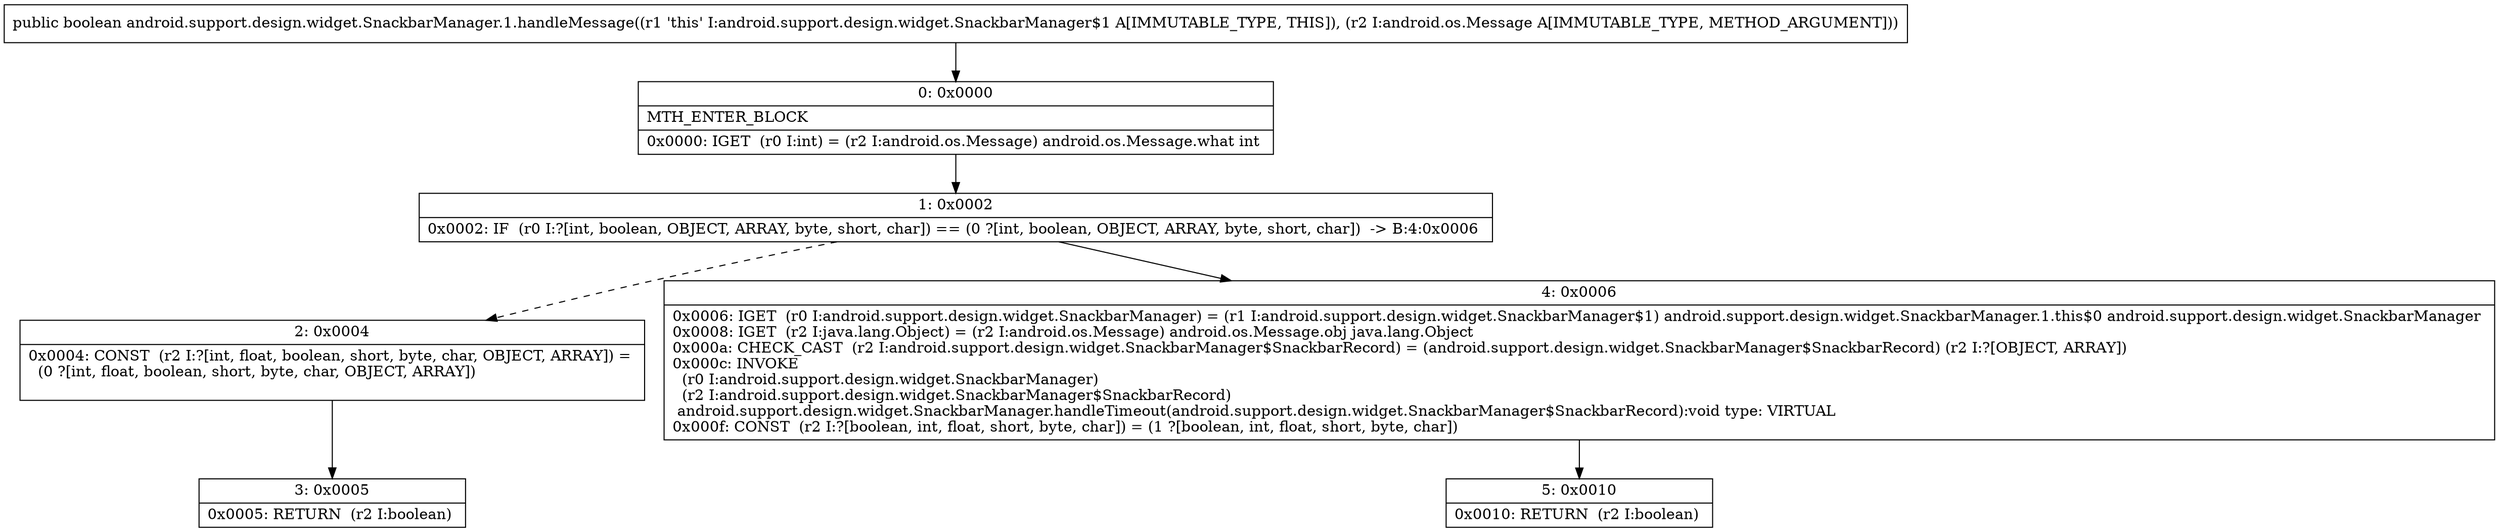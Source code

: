digraph "CFG forandroid.support.design.widget.SnackbarManager.1.handleMessage(Landroid\/os\/Message;)Z" {
Node_0 [shape=record,label="{0\:\ 0x0000|MTH_ENTER_BLOCK\l|0x0000: IGET  (r0 I:int) = (r2 I:android.os.Message) android.os.Message.what int \l}"];
Node_1 [shape=record,label="{1\:\ 0x0002|0x0002: IF  (r0 I:?[int, boolean, OBJECT, ARRAY, byte, short, char]) == (0 ?[int, boolean, OBJECT, ARRAY, byte, short, char])  \-\> B:4:0x0006 \l}"];
Node_2 [shape=record,label="{2\:\ 0x0004|0x0004: CONST  (r2 I:?[int, float, boolean, short, byte, char, OBJECT, ARRAY]) = \l  (0 ?[int, float, boolean, short, byte, char, OBJECT, ARRAY])\l \l}"];
Node_3 [shape=record,label="{3\:\ 0x0005|0x0005: RETURN  (r2 I:boolean) \l}"];
Node_4 [shape=record,label="{4\:\ 0x0006|0x0006: IGET  (r0 I:android.support.design.widget.SnackbarManager) = (r1 I:android.support.design.widget.SnackbarManager$1) android.support.design.widget.SnackbarManager.1.this$0 android.support.design.widget.SnackbarManager \l0x0008: IGET  (r2 I:java.lang.Object) = (r2 I:android.os.Message) android.os.Message.obj java.lang.Object \l0x000a: CHECK_CAST  (r2 I:android.support.design.widget.SnackbarManager$SnackbarRecord) = (android.support.design.widget.SnackbarManager$SnackbarRecord) (r2 I:?[OBJECT, ARRAY]) \l0x000c: INVOKE  \l  (r0 I:android.support.design.widget.SnackbarManager)\l  (r2 I:android.support.design.widget.SnackbarManager$SnackbarRecord)\l android.support.design.widget.SnackbarManager.handleTimeout(android.support.design.widget.SnackbarManager$SnackbarRecord):void type: VIRTUAL \l0x000f: CONST  (r2 I:?[boolean, int, float, short, byte, char]) = (1 ?[boolean, int, float, short, byte, char]) \l}"];
Node_5 [shape=record,label="{5\:\ 0x0010|0x0010: RETURN  (r2 I:boolean) \l}"];
MethodNode[shape=record,label="{public boolean android.support.design.widget.SnackbarManager.1.handleMessage((r1 'this' I:android.support.design.widget.SnackbarManager$1 A[IMMUTABLE_TYPE, THIS]), (r2 I:android.os.Message A[IMMUTABLE_TYPE, METHOD_ARGUMENT])) }"];
MethodNode -> Node_0;
Node_0 -> Node_1;
Node_1 -> Node_2[style=dashed];
Node_1 -> Node_4;
Node_2 -> Node_3;
Node_4 -> Node_5;
}

